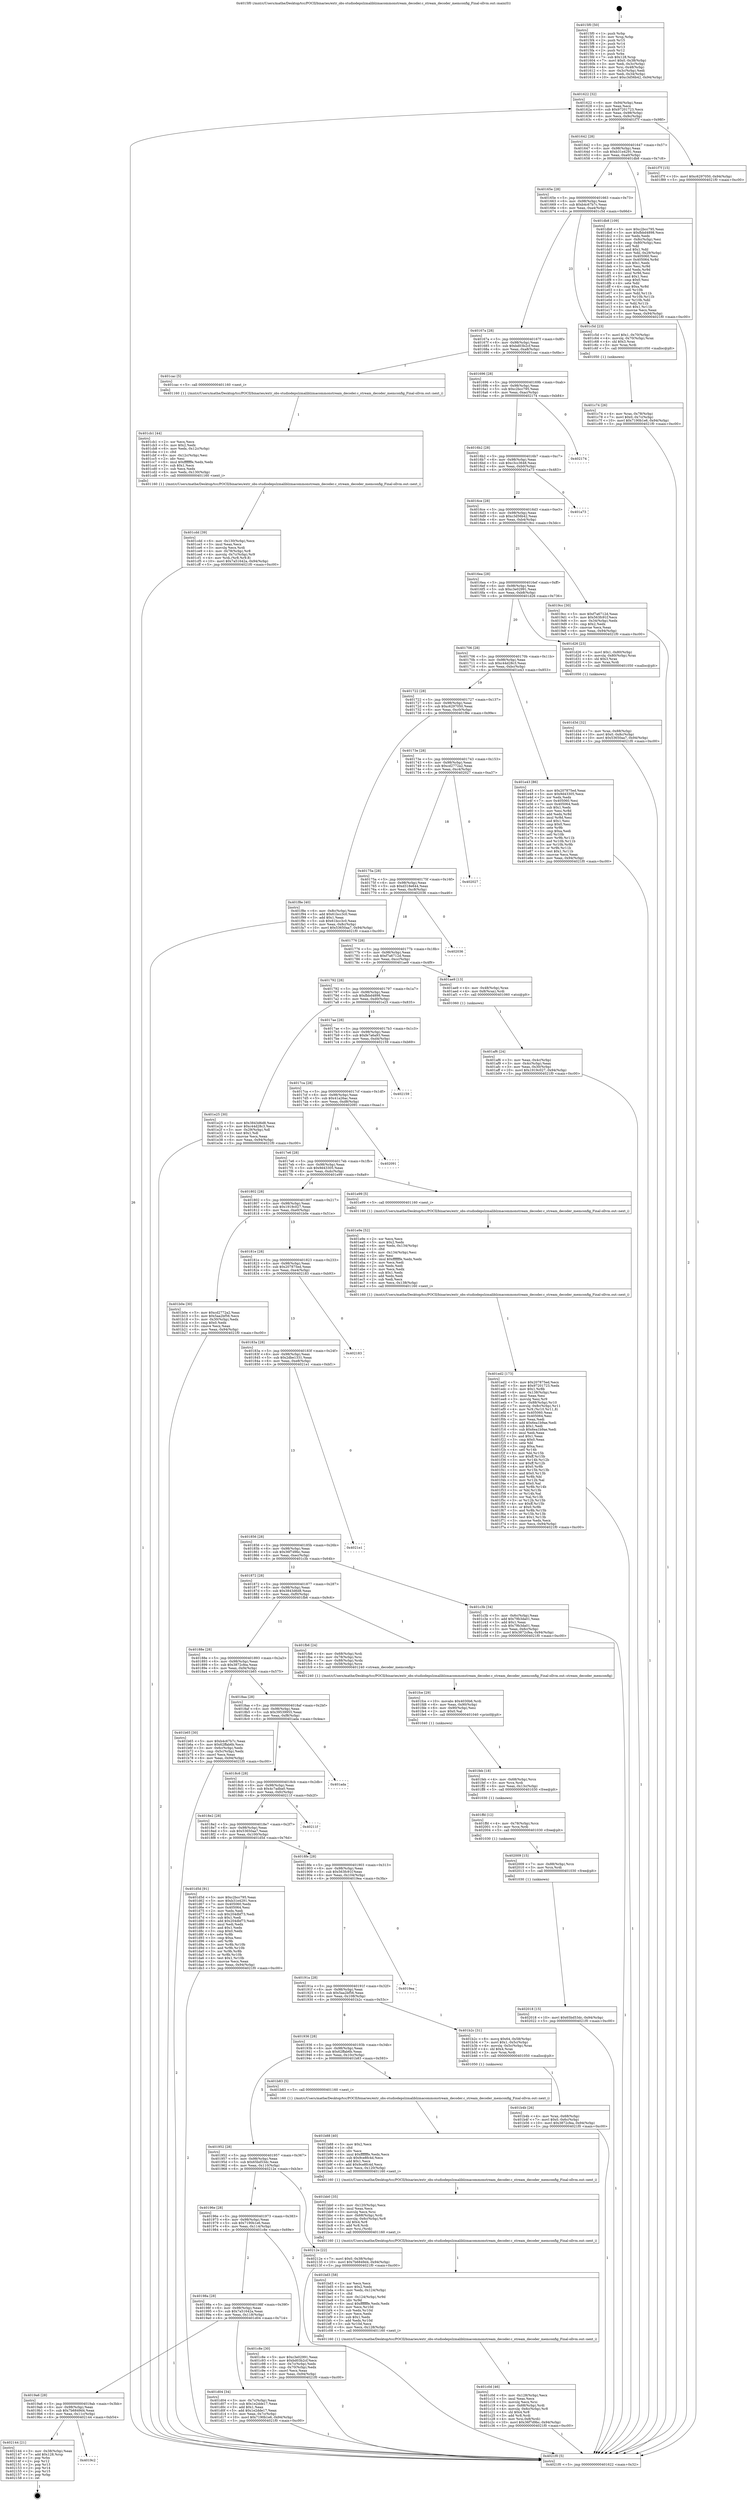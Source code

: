 digraph "0x4015f0" {
  label = "0x4015f0 (/mnt/c/Users/mathe/Desktop/tcc/POCII/binaries/extr_obs-studiodepslzmaliblzmacommonstream_decoder.c_stream_decoder_memconfig_Final-ollvm.out::main(0))"
  labelloc = "t"
  node[shape=record]

  Entry [label="",width=0.3,height=0.3,shape=circle,fillcolor=black,style=filled]
  "0x401622" [label="{
     0x401622 [32]\l
     | [instrs]\l
     &nbsp;&nbsp;0x401622 \<+6\>: mov -0x94(%rbp),%eax\l
     &nbsp;&nbsp;0x401628 \<+2\>: mov %eax,%ecx\l
     &nbsp;&nbsp;0x40162a \<+6\>: sub $0x97201723,%ecx\l
     &nbsp;&nbsp;0x401630 \<+6\>: mov %eax,-0x98(%rbp)\l
     &nbsp;&nbsp;0x401636 \<+6\>: mov %ecx,-0x9c(%rbp)\l
     &nbsp;&nbsp;0x40163c \<+6\>: je 0000000000401f7f \<main+0x98f\>\l
  }"]
  "0x401f7f" [label="{
     0x401f7f [15]\l
     | [instrs]\l
     &nbsp;&nbsp;0x401f7f \<+10\>: movl $0xc6297050,-0x94(%rbp)\l
     &nbsp;&nbsp;0x401f89 \<+5\>: jmp 00000000004021f0 \<main+0xc00\>\l
  }"]
  "0x401642" [label="{
     0x401642 [28]\l
     | [instrs]\l
     &nbsp;&nbsp;0x401642 \<+5\>: jmp 0000000000401647 \<main+0x57\>\l
     &nbsp;&nbsp;0x401647 \<+6\>: mov -0x98(%rbp),%eax\l
     &nbsp;&nbsp;0x40164d \<+5\>: sub $0xb31e4291,%eax\l
     &nbsp;&nbsp;0x401652 \<+6\>: mov %eax,-0xa0(%rbp)\l
     &nbsp;&nbsp;0x401658 \<+6\>: je 0000000000401db8 \<main+0x7c8\>\l
  }"]
  Exit [label="",width=0.3,height=0.3,shape=circle,fillcolor=black,style=filled,peripheries=2]
  "0x401db8" [label="{
     0x401db8 [109]\l
     | [instrs]\l
     &nbsp;&nbsp;0x401db8 \<+5\>: mov $0xc2bcc795,%eax\l
     &nbsp;&nbsp;0x401dbd \<+5\>: mov $0xfbbd4898,%ecx\l
     &nbsp;&nbsp;0x401dc2 \<+2\>: xor %edx,%edx\l
     &nbsp;&nbsp;0x401dc4 \<+6\>: mov -0x8c(%rbp),%esi\l
     &nbsp;&nbsp;0x401dca \<+3\>: cmp -0x80(%rbp),%esi\l
     &nbsp;&nbsp;0x401dcd \<+4\>: setl %dil\l
     &nbsp;&nbsp;0x401dd1 \<+4\>: and $0x1,%dil\l
     &nbsp;&nbsp;0x401dd5 \<+4\>: mov %dil,-0x29(%rbp)\l
     &nbsp;&nbsp;0x401dd9 \<+7\>: mov 0x405060,%esi\l
     &nbsp;&nbsp;0x401de0 \<+8\>: mov 0x405064,%r8d\l
     &nbsp;&nbsp;0x401de8 \<+3\>: sub $0x1,%edx\l
     &nbsp;&nbsp;0x401deb \<+3\>: mov %esi,%r9d\l
     &nbsp;&nbsp;0x401dee \<+3\>: add %edx,%r9d\l
     &nbsp;&nbsp;0x401df1 \<+4\>: imul %r9d,%esi\l
     &nbsp;&nbsp;0x401df5 \<+3\>: and $0x1,%esi\l
     &nbsp;&nbsp;0x401df8 \<+3\>: cmp $0x0,%esi\l
     &nbsp;&nbsp;0x401dfb \<+4\>: sete %dil\l
     &nbsp;&nbsp;0x401dff \<+4\>: cmp $0xa,%r8d\l
     &nbsp;&nbsp;0x401e03 \<+4\>: setl %r10b\l
     &nbsp;&nbsp;0x401e07 \<+3\>: mov %dil,%r11b\l
     &nbsp;&nbsp;0x401e0a \<+3\>: and %r10b,%r11b\l
     &nbsp;&nbsp;0x401e0d \<+3\>: xor %r10b,%dil\l
     &nbsp;&nbsp;0x401e10 \<+3\>: or %dil,%r11b\l
     &nbsp;&nbsp;0x401e13 \<+4\>: test $0x1,%r11b\l
     &nbsp;&nbsp;0x401e17 \<+3\>: cmovne %ecx,%eax\l
     &nbsp;&nbsp;0x401e1a \<+6\>: mov %eax,-0x94(%rbp)\l
     &nbsp;&nbsp;0x401e20 \<+5\>: jmp 00000000004021f0 \<main+0xc00\>\l
  }"]
  "0x40165e" [label="{
     0x40165e [28]\l
     | [instrs]\l
     &nbsp;&nbsp;0x40165e \<+5\>: jmp 0000000000401663 \<main+0x73\>\l
     &nbsp;&nbsp;0x401663 \<+6\>: mov -0x98(%rbp),%eax\l
     &nbsp;&nbsp;0x401669 \<+5\>: sub $0xb4c67b7c,%eax\l
     &nbsp;&nbsp;0x40166e \<+6\>: mov %eax,-0xa4(%rbp)\l
     &nbsp;&nbsp;0x401674 \<+6\>: je 0000000000401c5d \<main+0x66d\>\l
  }"]
  "0x4019c2" [label="{
     0x4019c2\l
  }", style=dashed]
  "0x401c5d" [label="{
     0x401c5d [23]\l
     | [instrs]\l
     &nbsp;&nbsp;0x401c5d \<+7\>: movl $0x1,-0x70(%rbp)\l
     &nbsp;&nbsp;0x401c64 \<+4\>: movslq -0x70(%rbp),%rax\l
     &nbsp;&nbsp;0x401c68 \<+4\>: shl $0x3,%rax\l
     &nbsp;&nbsp;0x401c6c \<+3\>: mov %rax,%rdi\l
     &nbsp;&nbsp;0x401c6f \<+5\>: call 0000000000401050 \<malloc@plt\>\l
     | [calls]\l
     &nbsp;&nbsp;0x401050 \{1\} (unknown)\l
  }"]
  "0x40167a" [label="{
     0x40167a [28]\l
     | [instrs]\l
     &nbsp;&nbsp;0x40167a \<+5\>: jmp 000000000040167f \<main+0x8f\>\l
     &nbsp;&nbsp;0x40167f \<+6\>: mov -0x98(%rbp),%eax\l
     &nbsp;&nbsp;0x401685 \<+5\>: sub $0xbd03b2cf,%eax\l
     &nbsp;&nbsp;0x40168a \<+6\>: mov %eax,-0xa8(%rbp)\l
     &nbsp;&nbsp;0x401690 \<+6\>: je 0000000000401cac \<main+0x6bc\>\l
  }"]
  "0x402144" [label="{
     0x402144 [21]\l
     | [instrs]\l
     &nbsp;&nbsp;0x402144 \<+3\>: mov -0x38(%rbp),%eax\l
     &nbsp;&nbsp;0x402147 \<+7\>: add $0x128,%rsp\l
     &nbsp;&nbsp;0x40214e \<+1\>: pop %rbx\l
     &nbsp;&nbsp;0x40214f \<+2\>: pop %r12\l
     &nbsp;&nbsp;0x402151 \<+2\>: pop %r13\l
     &nbsp;&nbsp;0x402153 \<+2\>: pop %r14\l
     &nbsp;&nbsp;0x402155 \<+2\>: pop %r15\l
     &nbsp;&nbsp;0x402157 \<+1\>: pop %rbp\l
     &nbsp;&nbsp;0x402158 \<+1\>: ret\l
  }"]
  "0x401cac" [label="{
     0x401cac [5]\l
     | [instrs]\l
     &nbsp;&nbsp;0x401cac \<+5\>: call 0000000000401160 \<next_i\>\l
     | [calls]\l
     &nbsp;&nbsp;0x401160 \{1\} (/mnt/c/Users/mathe/Desktop/tcc/POCII/binaries/extr_obs-studiodepslzmaliblzmacommonstream_decoder.c_stream_decoder_memconfig_Final-ollvm.out::next_i)\l
  }"]
  "0x401696" [label="{
     0x401696 [28]\l
     | [instrs]\l
     &nbsp;&nbsp;0x401696 \<+5\>: jmp 000000000040169b \<main+0xab\>\l
     &nbsp;&nbsp;0x40169b \<+6\>: mov -0x98(%rbp),%eax\l
     &nbsp;&nbsp;0x4016a1 \<+5\>: sub $0xc2bcc795,%eax\l
     &nbsp;&nbsp;0x4016a6 \<+6\>: mov %eax,-0xac(%rbp)\l
     &nbsp;&nbsp;0x4016ac \<+6\>: je 0000000000402174 \<main+0xb84\>\l
  }"]
  "0x402018" [label="{
     0x402018 [15]\l
     | [instrs]\l
     &nbsp;&nbsp;0x402018 \<+10\>: movl $0x65bd53dc,-0x94(%rbp)\l
     &nbsp;&nbsp;0x402022 \<+5\>: jmp 00000000004021f0 \<main+0xc00\>\l
  }"]
  "0x402174" [label="{
     0x402174\l
  }", style=dashed]
  "0x4016b2" [label="{
     0x4016b2 [28]\l
     | [instrs]\l
     &nbsp;&nbsp;0x4016b2 \<+5\>: jmp 00000000004016b7 \<main+0xc7\>\l
     &nbsp;&nbsp;0x4016b7 \<+6\>: mov -0x98(%rbp),%eax\l
     &nbsp;&nbsp;0x4016bd \<+5\>: sub $0xc3cc3648,%eax\l
     &nbsp;&nbsp;0x4016c2 \<+6\>: mov %eax,-0xb0(%rbp)\l
     &nbsp;&nbsp;0x4016c8 \<+6\>: je 0000000000401a73 \<main+0x483\>\l
  }"]
  "0x402009" [label="{
     0x402009 [15]\l
     | [instrs]\l
     &nbsp;&nbsp;0x402009 \<+7\>: mov -0x88(%rbp),%rcx\l
     &nbsp;&nbsp;0x402010 \<+3\>: mov %rcx,%rdi\l
     &nbsp;&nbsp;0x402013 \<+5\>: call 0000000000401030 \<free@plt\>\l
     | [calls]\l
     &nbsp;&nbsp;0x401030 \{1\} (unknown)\l
  }"]
  "0x401a73" [label="{
     0x401a73\l
  }", style=dashed]
  "0x4016ce" [label="{
     0x4016ce [28]\l
     | [instrs]\l
     &nbsp;&nbsp;0x4016ce \<+5\>: jmp 00000000004016d3 \<main+0xe3\>\l
     &nbsp;&nbsp;0x4016d3 \<+6\>: mov -0x98(%rbp),%eax\l
     &nbsp;&nbsp;0x4016d9 \<+5\>: sub $0xc3d56b42,%eax\l
     &nbsp;&nbsp;0x4016de \<+6\>: mov %eax,-0xb4(%rbp)\l
     &nbsp;&nbsp;0x4016e4 \<+6\>: je 00000000004019cc \<main+0x3dc\>\l
  }"]
  "0x401ffd" [label="{
     0x401ffd [12]\l
     | [instrs]\l
     &nbsp;&nbsp;0x401ffd \<+4\>: mov -0x78(%rbp),%rcx\l
     &nbsp;&nbsp;0x402001 \<+3\>: mov %rcx,%rdi\l
     &nbsp;&nbsp;0x402004 \<+5\>: call 0000000000401030 \<free@plt\>\l
     | [calls]\l
     &nbsp;&nbsp;0x401030 \{1\} (unknown)\l
  }"]
  "0x4019cc" [label="{
     0x4019cc [30]\l
     | [instrs]\l
     &nbsp;&nbsp;0x4019cc \<+5\>: mov $0xf7a6712d,%eax\l
     &nbsp;&nbsp;0x4019d1 \<+5\>: mov $0x563fc91f,%ecx\l
     &nbsp;&nbsp;0x4019d6 \<+3\>: mov -0x34(%rbp),%edx\l
     &nbsp;&nbsp;0x4019d9 \<+3\>: cmp $0x2,%edx\l
     &nbsp;&nbsp;0x4019dc \<+3\>: cmovne %ecx,%eax\l
     &nbsp;&nbsp;0x4019df \<+6\>: mov %eax,-0x94(%rbp)\l
     &nbsp;&nbsp;0x4019e5 \<+5\>: jmp 00000000004021f0 \<main+0xc00\>\l
  }"]
  "0x4016ea" [label="{
     0x4016ea [28]\l
     | [instrs]\l
     &nbsp;&nbsp;0x4016ea \<+5\>: jmp 00000000004016ef \<main+0xff\>\l
     &nbsp;&nbsp;0x4016ef \<+6\>: mov -0x98(%rbp),%eax\l
     &nbsp;&nbsp;0x4016f5 \<+5\>: sub $0xc3e02991,%eax\l
     &nbsp;&nbsp;0x4016fa \<+6\>: mov %eax,-0xb8(%rbp)\l
     &nbsp;&nbsp;0x401700 \<+6\>: je 0000000000401d26 \<main+0x736\>\l
  }"]
  "0x4021f0" [label="{
     0x4021f0 [5]\l
     | [instrs]\l
     &nbsp;&nbsp;0x4021f0 \<+5\>: jmp 0000000000401622 \<main+0x32\>\l
  }"]
  "0x4015f0" [label="{
     0x4015f0 [50]\l
     | [instrs]\l
     &nbsp;&nbsp;0x4015f0 \<+1\>: push %rbp\l
     &nbsp;&nbsp;0x4015f1 \<+3\>: mov %rsp,%rbp\l
     &nbsp;&nbsp;0x4015f4 \<+2\>: push %r15\l
     &nbsp;&nbsp;0x4015f6 \<+2\>: push %r14\l
     &nbsp;&nbsp;0x4015f8 \<+2\>: push %r13\l
     &nbsp;&nbsp;0x4015fa \<+2\>: push %r12\l
     &nbsp;&nbsp;0x4015fc \<+1\>: push %rbx\l
     &nbsp;&nbsp;0x4015fd \<+7\>: sub $0x128,%rsp\l
     &nbsp;&nbsp;0x401604 \<+7\>: movl $0x0,-0x38(%rbp)\l
     &nbsp;&nbsp;0x40160b \<+3\>: mov %edi,-0x3c(%rbp)\l
     &nbsp;&nbsp;0x40160e \<+4\>: mov %rsi,-0x48(%rbp)\l
     &nbsp;&nbsp;0x401612 \<+3\>: mov -0x3c(%rbp),%edi\l
     &nbsp;&nbsp;0x401615 \<+3\>: mov %edi,-0x34(%rbp)\l
     &nbsp;&nbsp;0x401618 \<+10\>: movl $0xc3d56b42,-0x94(%rbp)\l
  }"]
  "0x401feb" [label="{
     0x401feb [18]\l
     | [instrs]\l
     &nbsp;&nbsp;0x401feb \<+4\>: mov -0x68(%rbp),%rcx\l
     &nbsp;&nbsp;0x401fef \<+3\>: mov %rcx,%rdi\l
     &nbsp;&nbsp;0x401ff2 \<+6\>: mov %eax,-0x13c(%rbp)\l
     &nbsp;&nbsp;0x401ff8 \<+5\>: call 0000000000401030 \<free@plt\>\l
     | [calls]\l
     &nbsp;&nbsp;0x401030 \{1\} (unknown)\l
  }"]
  "0x401d26" [label="{
     0x401d26 [23]\l
     | [instrs]\l
     &nbsp;&nbsp;0x401d26 \<+7\>: movl $0x1,-0x80(%rbp)\l
     &nbsp;&nbsp;0x401d2d \<+4\>: movslq -0x80(%rbp),%rax\l
     &nbsp;&nbsp;0x401d31 \<+4\>: shl $0x3,%rax\l
     &nbsp;&nbsp;0x401d35 \<+3\>: mov %rax,%rdi\l
     &nbsp;&nbsp;0x401d38 \<+5\>: call 0000000000401050 \<malloc@plt\>\l
     | [calls]\l
     &nbsp;&nbsp;0x401050 \{1\} (unknown)\l
  }"]
  "0x401706" [label="{
     0x401706 [28]\l
     | [instrs]\l
     &nbsp;&nbsp;0x401706 \<+5\>: jmp 000000000040170b \<main+0x11b\>\l
     &nbsp;&nbsp;0x40170b \<+6\>: mov -0x98(%rbp),%eax\l
     &nbsp;&nbsp;0x401711 \<+5\>: sub $0xc44d28c3,%eax\l
     &nbsp;&nbsp;0x401716 \<+6\>: mov %eax,-0xbc(%rbp)\l
     &nbsp;&nbsp;0x40171c \<+6\>: je 0000000000401e43 \<main+0x853\>\l
  }"]
  "0x401fce" [label="{
     0x401fce [29]\l
     | [instrs]\l
     &nbsp;&nbsp;0x401fce \<+10\>: movabs $0x4030b6,%rdi\l
     &nbsp;&nbsp;0x401fd8 \<+6\>: mov %eax,-0x90(%rbp)\l
     &nbsp;&nbsp;0x401fde \<+6\>: mov -0x90(%rbp),%esi\l
     &nbsp;&nbsp;0x401fe4 \<+2\>: mov $0x0,%al\l
     &nbsp;&nbsp;0x401fe6 \<+5\>: call 0000000000401040 \<printf@plt\>\l
     | [calls]\l
     &nbsp;&nbsp;0x401040 \{1\} (unknown)\l
  }"]
  "0x401e43" [label="{
     0x401e43 [86]\l
     | [instrs]\l
     &nbsp;&nbsp;0x401e43 \<+5\>: mov $0x207875ed,%eax\l
     &nbsp;&nbsp;0x401e48 \<+5\>: mov $0x9d43305,%ecx\l
     &nbsp;&nbsp;0x401e4d \<+2\>: xor %edx,%edx\l
     &nbsp;&nbsp;0x401e4f \<+7\>: mov 0x405060,%esi\l
     &nbsp;&nbsp;0x401e56 \<+7\>: mov 0x405064,%edi\l
     &nbsp;&nbsp;0x401e5d \<+3\>: sub $0x1,%edx\l
     &nbsp;&nbsp;0x401e60 \<+3\>: mov %esi,%r8d\l
     &nbsp;&nbsp;0x401e63 \<+3\>: add %edx,%r8d\l
     &nbsp;&nbsp;0x401e66 \<+4\>: imul %r8d,%esi\l
     &nbsp;&nbsp;0x401e6a \<+3\>: and $0x1,%esi\l
     &nbsp;&nbsp;0x401e6d \<+3\>: cmp $0x0,%esi\l
     &nbsp;&nbsp;0x401e70 \<+4\>: sete %r9b\l
     &nbsp;&nbsp;0x401e74 \<+3\>: cmp $0xa,%edi\l
     &nbsp;&nbsp;0x401e77 \<+4\>: setl %r10b\l
     &nbsp;&nbsp;0x401e7b \<+3\>: mov %r9b,%r11b\l
     &nbsp;&nbsp;0x401e7e \<+3\>: and %r10b,%r11b\l
     &nbsp;&nbsp;0x401e81 \<+3\>: xor %r10b,%r9b\l
     &nbsp;&nbsp;0x401e84 \<+3\>: or %r9b,%r11b\l
     &nbsp;&nbsp;0x401e87 \<+4\>: test $0x1,%r11b\l
     &nbsp;&nbsp;0x401e8b \<+3\>: cmovne %ecx,%eax\l
     &nbsp;&nbsp;0x401e8e \<+6\>: mov %eax,-0x94(%rbp)\l
     &nbsp;&nbsp;0x401e94 \<+5\>: jmp 00000000004021f0 \<main+0xc00\>\l
  }"]
  "0x401722" [label="{
     0x401722 [28]\l
     | [instrs]\l
     &nbsp;&nbsp;0x401722 \<+5\>: jmp 0000000000401727 \<main+0x137\>\l
     &nbsp;&nbsp;0x401727 \<+6\>: mov -0x98(%rbp),%eax\l
     &nbsp;&nbsp;0x40172d \<+5\>: sub $0xc6297050,%eax\l
     &nbsp;&nbsp;0x401732 \<+6\>: mov %eax,-0xc0(%rbp)\l
     &nbsp;&nbsp;0x401738 \<+6\>: je 0000000000401f8e \<main+0x99e\>\l
  }"]
  "0x401ed2" [label="{
     0x401ed2 [173]\l
     | [instrs]\l
     &nbsp;&nbsp;0x401ed2 \<+5\>: mov $0x207875ed,%ecx\l
     &nbsp;&nbsp;0x401ed7 \<+5\>: mov $0x97201723,%edx\l
     &nbsp;&nbsp;0x401edc \<+3\>: mov $0x1,%r8b\l
     &nbsp;&nbsp;0x401edf \<+6\>: mov -0x138(%rbp),%esi\l
     &nbsp;&nbsp;0x401ee5 \<+3\>: imul %eax,%esi\l
     &nbsp;&nbsp;0x401ee8 \<+3\>: movslq %esi,%r9\l
     &nbsp;&nbsp;0x401eeb \<+7\>: mov -0x88(%rbp),%r10\l
     &nbsp;&nbsp;0x401ef2 \<+7\>: movslq -0x8c(%rbp),%r11\l
     &nbsp;&nbsp;0x401ef9 \<+4\>: mov %r9,(%r10,%r11,8)\l
     &nbsp;&nbsp;0x401efd \<+7\>: mov 0x405060,%eax\l
     &nbsp;&nbsp;0x401f04 \<+7\>: mov 0x405064,%esi\l
     &nbsp;&nbsp;0x401f0b \<+2\>: mov %eax,%edi\l
     &nbsp;&nbsp;0x401f0d \<+6\>: add $0x6ea1b9ae,%edi\l
     &nbsp;&nbsp;0x401f13 \<+3\>: sub $0x1,%edi\l
     &nbsp;&nbsp;0x401f16 \<+6\>: sub $0x6ea1b9ae,%edi\l
     &nbsp;&nbsp;0x401f1c \<+3\>: imul %edi,%eax\l
     &nbsp;&nbsp;0x401f1f \<+3\>: and $0x1,%eax\l
     &nbsp;&nbsp;0x401f22 \<+3\>: cmp $0x0,%eax\l
     &nbsp;&nbsp;0x401f25 \<+3\>: sete %bl\l
     &nbsp;&nbsp;0x401f28 \<+3\>: cmp $0xa,%esi\l
     &nbsp;&nbsp;0x401f2b \<+4\>: setl %r14b\l
     &nbsp;&nbsp;0x401f2f \<+3\>: mov %bl,%r15b\l
     &nbsp;&nbsp;0x401f32 \<+4\>: xor $0xff,%r15b\l
     &nbsp;&nbsp;0x401f36 \<+3\>: mov %r14b,%r12b\l
     &nbsp;&nbsp;0x401f39 \<+4\>: xor $0xff,%r12b\l
     &nbsp;&nbsp;0x401f3d \<+4\>: xor $0x0,%r8b\l
     &nbsp;&nbsp;0x401f41 \<+3\>: mov %r15b,%r13b\l
     &nbsp;&nbsp;0x401f44 \<+4\>: and $0x0,%r13b\l
     &nbsp;&nbsp;0x401f48 \<+3\>: and %r8b,%bl\l
     &nbsp;&nbsp;0x401f4b \<+3\>: mov %r12b,%al\l
     &nbsp;&nbsp;0x401f4e \<+2\>: and $0x0,%al\l
     &nbsp;&nbsp;0x401f50 \<+3\>: and %r8b,%r14b\l
     &nbsp;&nbsp;0x401f53 \<+3\>: or %bl,%r13b\l
     &nbsp;&nbsp;0x401f56 \<+3\>: or %r14b,%al\l
     &nbsp;&nbsp;0x401f59 \<+3\>: xor %al,%r13b\l
     &nbsp;&nbsp;0x401f5c \<+3\>: or %r12b,%r15b\l
     &nbsp;&nbsp;0x401f5f \<+4\>: xor $0xff,%r15b\l
     &nbsp;&nbsp;0x401f63 \<+4\>: or $0x0,%r8b\l
     &nbsp;&nbsp;0x401f67 \<+3\>: and %r8b,%r15b\l
     &nbsp;&nbsp;0x401f6a \<+3\>: or %r15b,%r13b\l
     &nbsp;&nbsp;0x401f6d \<+4\>: test $0x1,%r13b\l
     &nbsp;&nbsp;0x401f71 \<+3\>: cmovne %edx,%ecx\l
     &nbsp;&nbsp;0x401f74 \<+6\>: mov %ecx,-0x94(%rbp)\l
     &nbsp;&nbsp;0x401f7a \<+5\>: jmp 00000000004021f0 \<main+0xc00\>\l
  }"]
  "0x401f8e" [label="{
     0x401f8e [40]\l
     | [instrs]\l
     &nbsp;&nbsp;0x401f8e \<+6\>: mov -0x8c(%rbp),%eax\l
     &nbsp;&nbsp;0x401f94 \<+5\>: add $0x61bcc3c0,%eax\l
     &nbsp;&nbsp;0x401f99 \<+3\>: add $0x1,%eax\l
     &nbsp;&nbsp;0x401f9c \<+5\>: sub $0x61bcc3c0,%eax\l
     &nbsp;&nbsp;0x401fa1 \<+6\>: mov %eax,-0x8c(%rbp)\l
     &nbsp;&nbsp;0x401fa7 \<+10\>: movl $0x53650aa7,-0x94(%rbp)\l
     &nbsp;&nbsp;0x401fb1 \<+5\>: jmp 00000000004021f0 \<main+0xc00\>\l
  }"]
  "0x40173e" [label="{
     0x40173e [28]\l
     | [instrs]\l
     &nbsp;&nbsp;0x40173e \<+5\>: jmp 0000000000401743 \<main+0x153\>\l
     &nbsp;&nbsp;0x401743 \<+6\>: mov -0x98(%rbp),%eax\l
     &nbsp;&nbsp;0x401749 \<+5\>: sub $0xcd2772a2,%eax\l
     &nbsp;&nbsp;0x40174e \<+6\>: mov %eax,-0xc4(%rbp)\l
     &nbsp;&nbsp;0x401754 \<+6\>: je 0000000000402027 \<main+0xa37\>\l
  }"]
  "0x401e9e" [label="{
     0x401e9e [52]\l
     | [instrs]\l
     &nbsp;&nbsp;0x401e9e \<+2\>: xor %ecx,%ecx\l
     &nbsp;&nbsp;0x401ea0 \<+5\>: mov $0x2,%edx\l
     &nbsp;&nbsp;0x401ea5 \<+6\>: mov %edx,-0x134(%rbp)\l
     &nbsp;&nbsp;0x401eab \<+1\>: cltd\l
     &nbsp;&nbsp;0x401eac \<+6\>: mov -0x134(%rbp),%esi\l
     &nbsp;&nbsp;0x401eb2 \<+2\>: idiv %esi\l
     &nbsp;&nbsp;0x401eb4 \<+6\>: imul $0xfffffffe,%edx,%edx\l
     &nbsp;&nbsp;0x401eba \<+2\>: mov %ecx,%edi\l
     &nbsp;&nbsp;0x401ebc \<+2\>: sub %edx,%edi\l
     &nbsp;&nbsp;0x401ebe \<+2\>: mov %ecx,%edx\l
     &nbsp;&nbsp;0x401ec0 \<+3\>: sub $0x1,%edx\l
     &nbsp;&nbsp;0x401ec3 \<+2\>: add %edx,%edi\l
     &nbsp;&nbsp;0x401ec5 \<+2\>: sub %edi,%ecx\l
     &nbsp;&nbsp;0x401ec7 \<+6\>: mov %ecx,-0x138(%rbp)\l
     &nbsp;&nbsp;0x401ecd \<+5\>: call 0000000000401160 \<next_i\>\l
     | [calls]\l
     &nbsp;&nbsp;0x401160 \{1\} (/mnt/c/Users/mathe/Desktop/tcc/POCII/binaries/extr_obs-studiodepslzmaliblzmacommonstream_decoder.c_stream_decoder_memconfig_Final-ollvm.out::next_i)\l
  }"]
  "0x402027" [label="{
     0x402027\l
  }", style=dashed]
  "0x40175a" [label="{
     0x40175a [28]\l
     | [instrs]\l
     &nbsp;&nbsp;0x40175a \<+5\>: jmp 000000000040175f \<main+0x16f\>\l
     &nbsp;&nbsp;0x40175f \<+6\>: mov -0x98(%rbp),%eax\l
     &nbsp;&nbsp;0x401765 \<+5\>: sub $0xd318e644,%eax\l
     &nbsp;&nbsp;0x40176a \<+6\>: mov %eax,-0xc8(%rbp)\l
     &nbsp;&nbsp;0x401770 \<+6\>: je 0000000000402036 \<main+0xa46\>\l
  }"]
  "0x401d3d" [label="{
     0x401d3d [32]\l
     | [instrs]\l
     &nbsp;&nbsp;0x401d3d \<+7\>: mov %rax,-0x88(%rbp)\l
     &nbsp;&nbsp;0x401d44 \<+10\>: movl $0x0,-0x8c(%rbp)\l
     &nbsp;&nbsp;0x401d4e \<+10\>: movl $0x53650aa7,-0x94(%rbp)\l
     &nbsp;&nbsp;0x401d58 \<+5\>: jmp 00000000004021f0 \<main+0xc00\>\l
  }"]
  "0x402036" [label="{
     0x402036\l
  }", style=dashed]
  "0x401776" [label="{
     0x401776 [28]\l
     | [instrs]\l
     &nbsp;&nbsp;0x401776 \<+5\>: jmp 000000000040177b \<main+0x18b\>\l
     &nbsp;&nbsp;0x40177b \<+6\>: mov -0x98(%rbp),%eax\l
     &nbsp;&nbsp;0x401781 \<+5\>: sub $0xf7a6712d,%eax\l
     &nbsp;&nbsp;0x401786 \<+6\>: mov %eax,-0xcc(%rbp)\l
     &nbsp;&nbsp;0x40178c \<+6\>: je 0000000000401ae9 \<main+0x4f9\>\l
  }"]
  "0x4019a6" [label="{
     0x4019a6 [28]\l
     | [instrs]\l
     &nbsp;&nbsp;0x4019a6 \<+5\>: jmp 00000000004019ab \<main+0x3bb\>\l
     &nbsp;&nbsp;0x4019ab \<+6\>: mov -0x98(%rbp),%eax\l
     &nbsp;&nbsp;0x4019b1 \<+5\>: sub $0x7b6849d4,%eax\l
     &nbsp;&nbsp;0x4019b6 \<+6\>: mov %eax,-0x11c(%rbp)\l
     &nbsp;&nbsp;0x4019bc \<+6\>: je 0000000000402144 \<main+0xb54\>\l
  }"]
  "0x401ae9" [label="{
     0x401ae9 [13]\l
     | [instrs]\l
     &nbsp;&nbsp;0x401ae9 \<+4\>: mov -0x48(%rbp),%rax\l
     &nbsp;&nbsp;0x401aed \<+4\>: mov 0x8(%rax),%rdi\l
     &nbsp;&nbsp;0x401af1 \<+5\>: call 0000000000401060 \<atoi@plt\>\l
     | [calls]\l
     &nbsp;&nbsp;0x401060 \{1\} (unknown)\l
  }"]
  "0x401792" [label="{
     0x401792 [28]\l
     | [instrs]\l
     &nbsp;&nbsp;0x401792 \<+5\>: jmp 0000000000401797 \<main+0x1a7\>\l
     &nbsp;&nbsp;0x401797 \<+6\>: mov -0x98(%rbp),%eax\l
     &nbsp;&nbsp;0x40179d \<+5\>: sub $0xfbbd4898,%eax\l
     &nbsp;&nbsp;0x4017a2 \<+6\>: mov %eax,-0xd0(%rbp)\l
     &nbsp;&nbsp;0x4017a8 \<+6\>: je 0000000000401e25 \<main+0x835\>\l
  }"]
  "0x401af6" [label="{
     0x401af6 [24]\l
     | [instrs]\l
     &nbsp;&nbsp;0x401af6 \<+3\>: mov %eax,-0x4c(%rbp)\l
     &nbsp;&nbsp;0x401af9 \<+3\>: mov -0x4c(%rbp),%eax\l
     &nbsp;&nbsp;0x401afc \<+3\>: mov %eax,-0x30(%rbp)\l
     &nbsp;&nbsp;0x401aff \<+10\>: movl $0x1919c027,-0x94(%rbp)\l
     &nbsp;&nbsp;0x401b09 \<+5\>: jmp 00000000004021f0 \<main+0xc00\>\l
  }"]
  "0x401d04" [label="{
     0x401d04 [34]\l
     | [instrs]\l
     &nbsp;&nbsp;0x401d04 \<+3\>: mov -0x7c(%rbp),%eax\l
     &nbsp;&nbsp;0x401d07 \<+5\>: sub $0x1e2dde17,%eax\l
     &nbsp;&nbsp;0x401d0c \<+3\>: add $0x1,%eax\l
     &nbsp;&nbsp;0x401d0f \<+5\>: add $0x1e2dde17,%eax\l
     &nbsp;&nbsp;0x401d14 \<+3\>: mov %eax,-0x7c(%rbp)\l
     &nbsp;&nbsp;0x401d17 \<+10\>: movl $0x7190b1e6,-0x94(%rbp)\l
     &nbsp;&nbsp;0x401d21 \<+5\>: jmp 00000000004021f0 \<main+0xc00\>\l
  }"]
  "0x401e25" [label="{
     0x401e25 [30]\l
     | [instrs]\l
     &nbsp;&nbsp;0x401e25 \<+5\>: mov $0x3843d6d8,%eax\l
     &nbsp;&nbsp;0x401e2a \<+5\>: mov $0xc44d28c3,%ecx\l
     &nbsp;&nbsp;0x401e2f \<+3\>: mov -0x29(%rbp),%dl\l
     &nbsp;&nbsp;0x401e32 \<+3\>: test $0x1,%dl\l
     &nbsp;&nbsp;0x401e35 \<+3\>: cmovne %ecx,%eax\l
     &nbsp;&nbsp;0x401e38 \<+6\>: mov %eax,-0x94(%rbp)\l
     &nbsp;&nbsp;0x401e3e \<+5\>: jmp 00000000004021f0 \<main+0xc00\>\l
  }"]
  "0x4017ae" [label="{
     0x4017ae [28]\l
     | [instrs]\l
     &nbsp;&nbsp;0x4017ae \<+5\>: jmp 00000000004017b3 \<main+0x1c3\>\l
     &nbsp;&nbsp;0x4017b3 \<+6\>: mov -0x98(%rbp),%eax\l
     &nbsp;&nbsp;0x4017b9 \<+5\>: sub $0xfe7a6a93,%eax\l
     &nbsp;&nbsp;0x4017be \<+6\>: mov %eax,-0xd4(%rbp)\l
     &nbsp;&nbsp;0x4017c4 \<+6\>: je 0000000000402159 \<main+0xb69\>\l
  }"]
  "0x401cdd" [label="{
     0x401cdd [39]\l
     | [instrs]\l
     &nbsp;&nbsp;0x401cdd \<+6\>: mov -0x130(%rbp),%ecx\l
     &nbsp;&nbsp;0x401ce3 \<+3\>: imul %eax,%ecx\l
     &nbsp;&nbsp;0x401ce6 \<+3\>: movslq %ecx,%rdi\l
     &nbsp;&nbsp;0x401ce9 \<+4\>: mov -0x78(%rbp),%r8\l
     &nbsp;&nbsp;0x401ced \<+4\>: movslq -0x7c(%rbp),%r9\l
     &nbsp;&nbsp;0x401cf1 \<+4\>: mov %rdi,(%r8,%r9,8)\l
     &nbsp;&nbsp;0x401cf5 \<+10\>: movl $0x7a51642a,-0x94(%rbp)\l
     &nbsp;&nbsp;0x401cff \<+5\>: jmp 00000000004021f0 \<main+0xc00\>\l
  }"]
  "0x402159" [label="{
     0x402159\l
  }", style=dashed]
  "0x4017ca" [label="{
     0x4017ca [28]\l
     | [instrs]\l
     &nbsp;&nbsp;0x4017ca \<+5\>: jmp 00000000004017cf \<main+0x1df\>\l
     &nbsp;&nbsp;0x4017cf \<+6\>: mov -0x98(%rbp),%eax\l
     &nbsp;&nbsp;0x4017d5 \<+5\>: sub $0x41a26ac,%eax\l
     &nbsp;&nbsp;0x4017da \<+6\>: mov %eax,-0xd8(%rbp)\l
     &nbsp;&nbsp;0x4017e0 \<+6\>: je 0000000000402091 \<main+0xaa1\>\l
  }"]
  "0x401cb1" [label="{
     0x401cb1 [44]\l
     | [instrs]\l
     &nbsp;&nbsp;0x401cb1 \<+2\>: xor %ecx,%ecx\l
     &nbsp;&nbsp;0x401cb3 \<+5\>: mov $0x2,%edx\l
     &nbsp;&nbsp;0x401cb8 \<+6\>: mov %edx,-0x12c(%rbp)\l
     &nbsp;&nbsp;0x401cbe \<+1\>: cltd\l
     &nbsp;&nbsp;0x401cbf \<+6\>: mov -0x12c(%rbp),%esi\l
     &nbsp;&nbsp;0x401cc5 \<+2\>: idiv %esi\l
     &nbsp;&nbsp;0x401cc7 \<+6\>: imul $0xfffffffe,%edx,%edx\l
     &nbsp;&nbsp;0x401ccd \<+3\>: sub $0x1,%ecx\l
     &nbsp;&nbsp;0x401cd0 \<+2\>: sub %ecx,%edx\l
     &nbsp;&nbsp;0x401cd2 \<+6\>: mov %edx,-0x130(%rbp)\l
     &nbsp;&nbsp;0x401cd8 \<+5\>: call 0000000000401160 \<next_i\>\l
     | [calls]\l
     &nbsp;&nbsp;0x401160 \{1\} (/mnt/c/Users/mathe/Desktop/tcc/POCII/binaries/extr_obs-studiodepslzmaliblzmacommonstream_decoder.c_stream_decoder_memconfig_Final-ollvm.out::next_i)\l
  }"]
  "0x402091" [label="{
     0x402091\l
  }", style=dashed]
  "0x4017e6" [label="{
     0x4017e6 [28]\l
     | [instrs]\l
     &nbsp;&nbsp;0x4017e6 \<+5\>: jmp 00000000004017eb \<main+0x1fb\>\l
     &nbsp;&nbsp;0x4017eb \<+6\>: mov -0x98(%rbp),%eax\l
     &nbsp;&nbsp;0x4017f1 \<+5\>: sub $0x9d43305,%eax\l
     &nbsp;&nbsp;0x4017f6 \<+6\>: mov %eax,-0xdc(%rbp)\l
     &nbsp;&nbsp;0x4017fc \<+6\>: je 0000000000401e99 \<main+0x8a9\>\l
  }"]
  "0x40198a" [label="{
     0x40198a [28]\l
     | [instrs]\l
     &nbsp;&nbsp;0x40198a \<+5\>: jmp 000000000040198f \<main+0x39f\>\l
     &nbsp;&nbsp;0x40198f \<+6\>: mov -0x98(%rbp),%eax\l
     &nbsp;&nbsp;0x401995 \<+5\>: sub $0x7a51642a,%eax\l
     &nbsp;&nbsp;0x40199a \<+6\>: mov %eax,-0x118(%rbp)\l
     &nbsp;&nbsp;0x4019a0 \<+6\>: je 0000000000401d04 \<main+0x714\>\l
  }"]
  "0x401e99" [label="{
     0x401e99 [5]\l
     | [instrs]\l
     &nbsp;&nbsp;0x401e99 \<+5\>: call 0000000000401160 \<next_i\>\l
     | [calls]\l
     &nbsp;&nbsp;0x401160 \{1\} (/mnt/c/Users/mathe/Desktop/tcc/POCII/binaries/extr_obs-studiodepslzmaliblzmacommonstream_decoder.c_stream_decoder_memconfig_Final-ollvm.out::next_i)\l
  }"]
  "0x401802" [label="{
     0x401802 [28]\l
     | [instrs]\l
     &nbsp;&nbsp;0x401802 \<+5\>: jmp 0000000000401807 \<main+0x217\>\l
     &nbsp;&nbsp;0x401807 \<+6\>: mov -0x98(%rbp),%eax\l
     &nbsp;&nbsp;0x40180d \<+5\>: sub $0x1919c027,%eax\l
     &nbsp;&nbsp;0x401812 \<+6\>: mov %eax,-0xe0(%rbp)\l
     &nbsp;&nbsp;0x401818 \<+6\>: je 0000000000401b0e \<main+0x51e\>\l
  }"]
  "0x401c8e" [label="{
     0x401c8e [30]\l
     | [instrs]\l
     &nbsp;&nbsp;0x401c8e \<+5\>: mov $0xc3e02991,%eax\l
     &nbsp;&nbsp;0x401c93 \<+5\>: mov $0xbd03b2cf,%ecx\l
     &nbsp;&nbsp;0x401c98 \<+3\>: mov -0x7c(%rbp),%edx\l
     &nbsp;&nbsp;0x401c9b \<+3\>: cmp -0x70(%rbp),%edx\l
     &nbsp;&nbsp;0x401c9e \<+3\>: cmovl %ecx,%eax\l
     &nbsp;&nbsp;0x401ca1 \<+6\>: mov %eax,-0x94(%rbp)\l
     &nbsp;&nbsp;0x401ca7 \<+5\>: jmp 00000000004021f0 \<main+0xc00\>\l
  }"]
  "0x401b0e" [label="{
     0x401b0e [30]\l
     | [instrs]\l
     &nbsp;&nbsp;0x401b0e \<+5\>: mov $0xcd2772a2,%eax\l
     &nbsp;&nbsp;0x401b13 \<+5\>: mov $0x5aa2bf56,%ecx\l
     &nbsp;&nbsp;0x401b18 \<+3\>: mov -0x30(%rbp),%edx\l
     &nbsp;&nbsp;0x401b1b \<+3\>: cmp $0x0,%edx\l
     &nbsp;&nbsp;0x401b1e \<+3\>: cmove %ecx,%eax\l
     &nbsp;&nbsp;0x401b21 \<+6\>: mov %eax,-0x94(%rbp)\l
     &nbsp;&nbsp;0x401b27 \<+5\>: jmp 00000000004021f0 \<main+0xc00\>\l
  }"]
  "0x40181e" [label="{
     0x40181e [28]\l
     | [instrs]\l
     &nbsp;&nbsp;0x40181e \<+5\>: jmp 0000000000401823 \<main+0x233\>\l
     &nbsp;&nbsp;0x401823 \<+6\>: mov -0x98(%rbp),%eax\l
     &nbsp;&nbsp;0x401829 \<+5\>: sub $0x207875ed,%eax\l
     &nbsp;&nbsp;0x40182e \<+6\>: mov %eax,-0xe4(%rbp)\l
     &nbsp;&nbsp;0x401834 \<+6\>: je 0000000000402183 \<main+0xb93\>\l
  }"]
  "0x40196e" [label="{
     0x40196e [28]\l
     | [instrs]\l
     &nbsp;&nbsp;0x40196e \<+5\>: jmp 0000000000401973 \<main+0x383\>\l
     &nbsp;&nbsp;0x401973 \<+6\>: mov -0x98(%rbp),%eax\l
     &nbsp;&nbsp;0x401979 \<+5\>: sub $0x7190b1e6,%eax\l
     &nbsp;&nbsp;0x40197e \<+6\>: mov %eax,-0x114(%rbp)\l
     &nbsp;&nbsp;0x401984 \<+6\>: je 0000000000401c8e \<main+0x69e\>\l
  }"]
  "0x402183" [label="{
     0x402183\l
  }", style=dashed]
  "0x40183a" [label="{
     0x40183a [28]\l
     | [instrs]\l
     &nbsp;&nbsp;0x40183a \<+5\>: jmp 000000000040183f \<main+0x24f\>\l
     &nbsp;&nbsp;0x40183f \<+6\>: mov -0x98(%rbp),%eax\l
     &nbsp;&nbsp;0x401845 \<+5\>: sub $0x2dbe1331,%eax\l
     &nbsp;&nbsp;0x40184a \<+6\>: mov %eax,-0xe8(%rbp)\l
     &nbsp;&nbsp;0x401850 \<+6\>: je 00000000004021e1 \<main+0xbf1\>\l
  }"]
  "0x40212e" [label="{
     0x40212e [22]\l
     | [instrs]\l
     &nbsp;&nbsp;0x40212e \<+7\>: movl $0x0,-0x38(%rbp)\l
     &nbsp;&nbsp;0x402135 \<+10\>: movl $0x7b6849d4,-0x94(%rbp)\l
     &nbsp;&nbsp;0x40213f \<+5\>: jmp 00000000004021f0 \<main+0xc00\>\l
  }"]
  "0x4021e1" [label="{
     0x4021e1\l
  }", style=dashed]
  "0x401856" [label="{
     0x401856 [28]\l
     | [instrs]\l
     &nbsp;&nbsp;0x401856 \<+5\>: jmp 000000000040185b \<main+0x26b\>\l
     &nbsp;&nbsp;0x40185b \<+6\>: mov -0x98(%rbp),%eax\l
     &nbsp;&nbsp;0x401861 \<+5\>: sub $0x36f7d9bc,%eax\l
     &nbsp;&nbsp;0x401866 \<+6\>: mov %eax,-0xec(%rbp)\l
     &nbsp;&nbsp;0x40186c \<+6\>: je 0000000000401c3b \<main+0x64b\>\l
  }"]
  "0x401c74" [label="{
     0x401c74 [26]\l
     | [instrs]\l
     &nbsp;&nbsp;0x401c74 \<+4\>: mov %rax,-0x78(%rbp)\l
     &nbsp;&nbsp;0x401c78 \<+7\>: movl $0x0,-0x7c(%rbp)\l
     &nbsp;&nbsp;0x401c7f \<+10\>: movl $0x7190b1e6,-0x94(%rbp)\l
     &nbsp;&nbsp;0x401c89 \<+5\>: jmp 00000000004021f0 \<main+0xc00\>\l
  }"]
  "0x401c3b" [label="{
     0x401c3b [34]\l
     | [instrs]\l
     &nbsp;&nbsp;0x401c3b \<+3\>: mov -0x6c(%rbp),%eax\l
     &nbsp;&nbsp;0x401c3e \<+5\>: add $0x79b3da01,%eax\l
     &nbsp;&nbsp;0x401c43 \<+3\>: add $0x1,%eax\l
     &nbsp;&nbsp;0x401c46 \<+5\>: sub $0x79b3da01,%eax\l
     &nbsp;&nbsp;0x401c4b \<+3\>: mov %eax,-0x6c(%rbp)\l
     &nbsp;&nbsp;0x401c4e \<+10\>: movl $0x3872cfea,-0x94(%rbp)\l
     &nbsp;&nbsp;0x401c58 \<+5\>: jmp 00000000004021f0 \<main+0xc00\>\l
  }"]
  "0x401872" [label="{
     0x401872 [28]\l
     | [instrs]\l
     &nbsp;&nbsp;0x401872 \<+5\>: jmp 0000000000401877 \<main+0x287\>\l
     &nbsp;&nbsp;0x401877 \<+6\>: mov -0x98(%rbp),%eax\l
     &nbsp;&nbsp;0x40187d \<+5\>: sub $0x3843d6d8,%eax\l
     &nbsp;&nbsp;0x401882 \<+6\>: mov %eax,-0xf0(%rbp)\l
     &nbsp;&nbsp;0x401888 \<+6\>: je 0000000000401fb6 \<main+0x9c6\>\l
  }"]
  "0x401c0d" [label="{
     0x401c0d [46]\l
     | [instrs]\l
     &nbsp;&nbsp;0x401c0d \<+6\>: mov -0x128(%rbp),%ecx\l
     &nbsp;&nbsp;0x401c13 \<+3\>: imul %eax,%ecx\l
     &nbsp;&nbsp;0x401c16 \<+3\>: movslq %ecx,%rsi\l
     &nbsp;&nbsp;0x401c19 \<+4\>: mov -0x68(%rbp),%rdi\l
     &nbsp;&nbsp;0x401c1d \<+4\>: movslq -0x6c(%rbp),%r8\l
     &nbsp;&nbsp;0x401c21 \<+4\>: shl $0x4,%r8\l
     &nbsp;&nbsp;0x401c25 \<+3\>: add %r8,%rdi\l
     &nbsp;&nbsp;0x401c28 \<+4\>: mov %rsi,0x8(%rdi)\l
     &nbsp;&nbsp;0x401c2c \<+10\>: movl $0x36f7d9bc,-0x94(%rbp)\l
     &nbsp;&nbsp;0x401c36 \<+5\>: jmp 00000000004021f0 \<main+0xc00\>\l
  }"]
  "0x401fb6" [label="{
     0x401fb6 [24]\l
     | [instrs]\l
     &nbsp;&nbsp;0x401fb6 \<+4\>: mov -0x68(%rbp),%rdi\l
     &nbsp;&nbsp;0x401fba \<+4\>: mov -0x78(%rbp),%rsi\l
     &nbsp;&nbsp;0x401fbe \<+7\>: mov -0x88(%rbp),%rdx\l
     &nbsp;&nbsp;0x401fc5 \<+4\>: mov -0x58(%rbp),%rcx\l
     &nbsp;&nbsp;0x401fc9 \<+5\>: call 0000000000401240 \<stream_decoder_memconfig\>\l
     | [calls]\l
     &nbsp;&nbsp;0x401240 \{1\} (/mnt/c/Users/mathe/Desktop/tcc/POCII/binaries/extr_obs-studiodepslzmaliblzmacommonstream_decoder.c_stream_decoder_memconfig_Final-ollvm.out::stream_decoder_memconfig)\l
  }"]
  "0x40188e" [label="{
     0x40188e [28]\l
     | [instrs]\l
     &nbsp;&nbsp;0x40188e \<+5\>: jmp 0000000000401893 \<main+0x2a3\>\l
     &nbsp;&nbsp;0x401893 \<+6\>: mov -0x98(%rbp),%eax\l
     &nbsp;&nbsp;0x401899 \<+5\>: sub $0x3872cfea,%eax\l
     &nbsp;&nbsp;0x40189e \<+6\>: mov %eax,-0xf4(%rbp)\l
     &nbsp;&nbsp;0x4018a4 \<+6\>: je 0000000000401b65 \<main+0x575\>\l
  }"]
  "0x401bd3" [label="{
     0x401bd3 [58]\l
     | [instrs]\l
     &nbsp;&nbsp;0x401bd3 \<+2\>: xor %ecx,%ecx\l
     &nbsp;&nbsp;0x401bd5 \<+5\>: mov $0x2,%edx\l
     &nbsp;&nbsp;0x401bda \<+6\>: mov %edx,-0x124(%rbp)\l
     &nbsp;&nbsp;0x401be0 \<+1\>: cltd\l
     &nbsp;&nbsp;0x401be1 \<+7\>: mov -0x124(%rbp),%r9d\l
     &nbsp;&nbsp;0x401be8 \<+3\>: idiv %r9d\l
     &nbsp;&nbsp;0x401beb \<+6\>: imul $0xfffffffe,%edx,%edx\l
     &nbsp;&nbsp;0x401bf1 \<+3\>: mov %ecx,%r10d\l
     &nbsp;&nbsp;0x401bf4 \<+3\>: sub %edx,%r10d\l
     &nbsp;&nbsp;0x401bf7 \<+2\>: mov %ecx,%edx\l
     &nbsp;&nbsp;0x401bf9 \<+3\>: sub $0x1,%edx\l
     &nbsp;&nbsp;0x401bfc \<+3\>: add %edx,%r10d\l
     &nbsp;&nbsp;0x401bff \<+3\>: sub %r10d,%ecx\l
     &nbsp;&nbsp;0x401c02 \<+6\>: mov %ecx,-0x128(%rbp)\l
     &nbsp;&nbsp;0x401c08 \<+5\>: call 0000000000401160 \<next_i\>\l
     | [calls]\l
     &nbsp;&nbsp;0x401160 \{1\} (/mnt/c/Users/mathe/Desktop/tcc/POCII/binaries/extr_obs-studiodepslzmaliblzmacommonstream_decoder.c_stream_decoder_memconfig_Final-ollvm.out::next_i)\l
  }"]
  "0x401b65" [label="{
     0x401b65 [30]\l
     | [instrs]\l
     &nbsp;&nbsp;0x401b65 \<+5\>: mov $0xb4c67b7c,%eax\l
     &nbsp;&nbsp;0x401b6a \<+5\>: mov $0x62ffab6b,%ecx\l
     &nbsp;&nbsp;0x401b6f \<+3\>: mov -0x6c(%rbp),%edx\l
     &nbsp;&nbsp;0x401b72 \<+3\>: cmp -0x5c(%rbp),%edx\l
     &nbsp;&nbsp;0x401b75 \<+3\>: cmovl %ecx,%eax\l
     &nbsp;&nbsp;0x401b78 \<+6\>: mov %eax,-0x94(%rbp)\l
     &nbsp;&nbsp;0x401b7e \<+5\>: jmp 00000000004021f0 \<main+0xc00\>\l
  }"]
  "0x4018aa" [label="{
     0x4018aa [28]\l
     | [instrs]\l
     &nbsp;&nbsp;0x4018aa \<+5\>: jmp 00000000004018af \<main+0x2bf\>\l
     &nbsp;&nbsp;0x4018af \<+6\>: mov -0x98(%rbp),%eax\l
     &nbsp;&nbsp;0x4018b5 \<+5\>: sub $0x39539955,%eax\l
     &nbsp;&nbsp;0x4018ba \<+6\>: mov %eax,-0xf8(%rbp)\l
     &nbsp;&nbsp;0x4018c0 \<+6\>: je 0000000000401ada \<main+0x4ea\>\l
  }"]
  "0x401bb0" [label="{
     0x401bb0 [35]\l
     | [instrs]\l
     &nbsp;&nbsp;0x401bb0 \<+6\>: mov -0x120(%rbp),%ecx\l
     &nbsp;&nbsp;0x401bb6 \<+3\>: imul %eax,%ecx\l
     &nbsp;&nbsp;0x401bb9 \<+3\>: movslq %ecx,%rsi\l
     &nbsp;&nbsp;0x401bbc \<+4\>: mov -0x68(%rbp),%rdi\l
     &nbsp;&nbsp;0x401bc0 \<+4\>: movslq -0x6c(%rbp),%r8\l
     &nbsp;&nbsp;0x401bc4 \<+4\>: shl $0x4,%r8\l
     &nbsp;&nbsp;0x401bc8 \<+3\>: add %r8,%rdi\l
     &nbsp;&nbsp;0x401bcb \<+3\>: mov %rsi,(%rdi)\l
     &nbsp;&nbsp;0x401bce \<+5\>: call 0000000000401160 \<next_i\>\l
     | [calls]\l
     &nbsp;&nbsp;0x401160 \{1\} (/mnt/c/Users/mathe/Desktop/tcc/POCII/binaries/extr_obs-studiodepslzmaliblzmacommonstream_decoder.c_stream_decoder_memconfig_Final-ollvm.out::next_i)\l
  }"]
  "0x401ada" [label="{
     0x401ada\l
  }", style=dashed]
  "0x4018c6" [label="{
     0x4018c6 [28]\l
     | [instrs]\l
     &nbsp;&nbsp;0x4018c6 \<+5\>: jmp 00000000004018cb \<main+0x2db\>\l
     &nbsp;&nbsp;0x4018cb \<+6\>: mov -0x98(%rbp),%eax\l
     &nbsp;&nbsp;0x4018d1 \<+5\>: sub $0x4c7adba0,%eax\l
     &nbsp;&nbsp;0x4018d6 \<+6\>: mov %eax,-0xfc(%rbp)\l
     &nbsp;&nbsp;0x4018dc \<+6\>: je 000000000040211f \<main+0xb2f\>\l
  }"]
  "0x401b88" [label="{
     0x401b88 [40]\l
     | [instrs]\l
     &nbsp;&nbsp;0x401b88 \<+5\>: mov $0x2,%ecx\l
     &nbsp;&nbsp;0x401b8d \<+1\>: cltd\l
     &nbsp;&nbsp;0x401b8e \<+2\>: idiv %ecx\l
     &nbsp;&nbsp;0x401b90 \<+6\>: imul $0xfffffffe,%edx,%ecx\l
     &nbsp;&nbsp;0x401b96 \<+6\>: sub $0x9ce8fc4d,%ecx\l
     &nbsp;&nbsp;0x401b9c \<+3\>: add $0x1,%ecx\l
     &nbsp;&nbsp;0x401b9f \<+6\>: add $0x9ce8fc4d,%ecx\l
     &nbsp;&nbsp;0x401ba5 \<+6\>: mov %ecx,-0x120(%rbp)\l
     &nbsp;&nbsp;0x401bab \<+5\>: call 0000000000401160 \<next_i\>\l
     | [calls]\l
     &nbsp;&nbsp;0x401160 \{1\} (/mnt/c/Users/mathe/Desktop/tcc/POCII/binaries/extr_obs-studiodepslzmaliblzmacommonstream_decoder.c_stream_decoder_memconfig_Final-ollvm.out::next_i)\l
  }"]
  "0x40211f" [label="{
     0x40211f\l
  }", style=dashed]
  "0x4018e2" [label="{
     0x4018e2 [28]\l
     | [instrs]\l
     &nbsp;&nbsp;0x4018e2 \<+5\>: jmp 00000000004018e7 \<main+0x2f7\>\l
     &nbsp;&nbsp;0x4018e7 \<+6\>: mov -0x98(%rbp),%eax\l
     &nbsp;&nbsp;0x4018ed \<+5\>: sub $0x53650aa7,%eax\l
     &nbsp;&nbsp;0x4018f2 \<+6\>: mov %eax,-0x100(%rbp)\l
     &nbsp;&nbsp;0x4018f8 \<+6\>: je 0000000000401d5d \<main+0x76d\>\l
  }"]
  "0x401952" [label="{
     0x401952 [28]\l
     | [instrs]\l
     &nbsp;&nbsp;0x401952 \<+5\>: jmp 0000000000401957 \<main+0x367\>\l
     &nbsp;&nbsp;0x401957 \<+6\>: mov -0x98(%rbp),%eax\l
     &nbsp;&nbsp;0x40195d \<+5\>: sub $0x65bd53dc,%eax\l
     &nbsp;&nbsp;0x401962 \<+6\>: mov %eax,-0x110(%rbp)\l
     &nbsp;&nbsp;0x401968 \<+6\>: je 000000000040212e \<main+0xb3e\>\l
  }"]
  "0x401d5d" [label="{
     0x401d5d [91]\l
     | [instrs]\l
     &nbsp;&nbsp;0x401d5d \<+5\>: mov $0xc2bcc795,%eax\l
     &nbsp;&nbsp;0x401d62 \<+5\>: mov $0xb31e4291,%ecx\l
     &nbsp;&nbsp;0x401d67 \<+7\>: mov 0x405060,%edx\l
     &nbsp;&nbsp;0x401d6e \<+7\>: mov 0x405064,%esi\l
     &nbsp;&nbsp;0x401d75 \<+2\>: mov %edx,%edi\l
     &nbsp;&nbsp;0x401d77 \<+6\>: sub $0x204dbf73,%edi\l
     &nbsp;&nbsp;0x401d7d \<+3\>: sub $0x1,%edi\l
     &nbsp;&nbsp;0x401d80 \<+6\>: add $0x204dbf73,%edi\l
     &nbsp;&nbsp;0x401d86 \<+3\>: imul %edi,%edx\l
     &nbsp;&nbsp;0x401d89 \<+3\>: and $0x1,%edx\l
     &nbsp;&nbsp;0x401d8c \<+3\>: cmp $0x0,%edx\l
     &nbsp;&nbsp;0x401d8f \<+4\>: sete %r8b\l
     &nbsp;&nbsp;0x401d93 \<+3\>: cmp $0xa,%esi\l
     &nbsp;&nbsp;0x401d96 \<+4\>: setl %r9b\l
     &nbsp;&nbsp;0x401d9a \<+3\>: mov %r8b,%r10b\l
     &nbsp;&nbsp;0x401d9d \<+3\>: and %r9b,%r10b\l
     &nbsp;&nbsp;0x401da0 \<+3\>: xor %r9b,%r8b\l
     &nbsp;&nbsp;0x401da3 \<+3\>: or %r8b,%r10b\l
     &nbsp;&nbsp;0x401da6 \<+4\>: test $0x1,%r10b\l
     &nbsp;&nbsp;0x401daa \<+3\>: cmovne %ecx,%eax\l
     &nbsp;&nbsp;0x401dad \<+6\>: mov %eax,-0x94(%rbp)\l
     &nbsp;&nbsp;0x401db3 \<+5\>: jmp 00000000004021f0 \<main+0xc00\>\l
  }"]
  "0x4018fe" [label="{
     0x4018fe [28]\l
     | [instrs]\l
     &nbsp;&nbsp;0x4018fe \<+5\>: jmp 0000000000401903 \<main+0x313\>\l
     &nbsp;&nbsp;0x401903 \<+6\>: mov -0x98(%rbp),%eax\l
     &nbsp;&nbsp;0x401909 \<+5\>: sub $0x563fc91f,%eax\l
     &nbsp;&nbsp;0x40190e \<+6\>: mov %eax,-0x104(%rbp)\l
     &nbsp;&nbsp;0x401914 \<+6\>: je 00000000004019ea \<main+0x3fa\>\l
  }"]
  "0x401b83" [label="{
     0x401b83 [5]\l
     | [instrs]\l
     &nbsp;&nbsp;0x401b83 \<+5\>: call 0000000000401160 \<next_i\>\l
     | [calls]\l
     &nbsp;&nbsp;0x401160 \{1\} (/mnt/c/Users/mathe/Desktop/tcc/POCII/binaries/extr_obs-studiodepslzmaliblzmacommonstream_decoder.c_stream_decoder_memconfig_Final-ollvm.out::next_i)\l
  }"]
  "0x4019ea" [label="{
     0x4019ea\l
  }", style=dashed]
  "0x40191a" [label="{
     0x40191a [28]\l
     | [instrs]\l
     &nbsp;&nbsp;0x40191a \<+5\>: jmp 000000000040191f \<main+0x32f\>\l
     &nbsp;&nbsp;0x40191f \<+6\>: mov -0x98(%rbp),%eax\l
     &nbsp;&nbsp;0x401925 \<+5\>: sub $0x5aa2bf56,%eax\l
     &nbsp;&nbsp;0x40192a \<+6\>: mov %eax,-0x108(%rbp)\l
     &nbsp;&nbsp;0x401930 \<+6\>: je 0000000000401b2c \<main+0x53c\>\l
  }"]
  "0x401b4b" [label="{
     0x401b4b [26]\l
     | [instrs]\l
     &nbsp;&nbsp;0x401b4b \<+4\>: mov %rax,-0x68(%rbp)\l
     &nbsp;&nbsp;0x401b4f \<+7\>: movl $0x0,-0x6c(%rbp)\l
     &nbsp;&nbsp;0x401b56 \<+10\>: movl $0x3872cfea,-0x94(%rbp)\l
     &nbsp;&nbsp;0x401b60 \<+5\>: jmp 00000000004021f0 \<main+0xc00\>\l
  }"]
  "0x401b2c" [label="{
     0x401b2c [31]\l
     | [instrs]\l
     &nbsp;&nbsp;0x401b2c \<+8\>: movq $0x64,-0x58(%rbp)\l
     &nbsp;&nbsp;0x401b34 \<+7\>: movl $0x1,-0x5c(%rbp)\l
     &nbsp;&nbsp;0x401b3b \<+4\>: movslq -0x5c(%rbp),%rax\l
     &nbsp;&nbsp;0x401b3f \<+4\>: shl $0x4,%rax\l
     &nbsp;&nbsp;0x401b43 \<+3\>: mov %rax,%rdi\l
     &nbsp;&nbsp;0x401b46 \<+5\>: call 0000000000401050 \<malloc@plt\>\l
     | [calls]\l
     &nbsp;&nbsp;0x401050 \{1\} (unknown)\l
  }"]
  "0x401936" [label="{
     0x401936 [28]\l
     | [instrs]\l
     &nbsp;&nbsp;0x401936 \<+5\>: jmp 000000000040193b \<main+0x34b\>\l
     &nbsp;&nbsp;0x40193b \<+6\>: mov -0x98(%rbp),%eax\l
     &nbsp;&nbsp;0x401941 \<+5\>: sub $0x62ffab6b,%eax\l
     &nbsp;&nbsp;0x401946 \<+6\>: mov %eax,-0x10c(%rbp)\l
     &nbsp;&nbsp;0x40194c \<+6\>: je 0000000000401b83 \<main+0x593\>\l
  }"]
  Entry -> "0x4015f0" [label=" 1"]
  "0x401622" -> "0x401f7f" [label=" 1"]
  "0x401622" -> "0x401642" [label=" 26"]
  "0x402144" -> Exit [label=" 1"]
  "0x401642" -> "0x401db8" [label=" 2"]
  "0x401642" -> "0x40165e" [label=" 24"]
  "0x4019a6" -> "0x4019c2" [label=" 0"]
  "0x40165e" -> "0x401c5d" [label=" 1"]
  "0x40165e" -> "0x40167a" [label=" 23"]
  "0x4019a6" -> "0x402144" [label=" 1"]
  "0x40167a" -> "0x401cac" [label=" 1"]
  "0x40167a" -> "0x401696" [label=" 22"]
  "0x40212e" -> "0x4021f0" [label=" 1"]
  "0x401696" -> "0x402174" [label=" 0"]
  "0x401696" -> "0x4016b2" [label=" 22"]
  "0x402018" -> "0x4021f0" [label=" 1"]
  "0x4016b2" -> "0x401a73" [label=" 0"]
  "0x4016b2" -> "0x4016ce" [label=" 22"]
  "0x402009" -> "0x402018" [label=" 1"]
  "0x4016ce" -> "0x4019cc" [label=" 1"]
  "0x4016ce" -> "0x4016ea" [label=" 21"]
  "0x4019cc" -> "0x4021f0" [label=" 1"]
  "0x4015f0" -> "0x401622" [label=" 1"]
  "0x4021f0" -> "0x401622" [label=" 26"]
  "0x401ffd" -> "0x402009" [label=" 1"]
  "0x4016ea" -> "0x401d26" [label=" 1"]
  "0x4016ea" -> "0x401706" [label=" 20"]
  "0x401feb" -> "0x401ffd" [label=" 1"]
  "0x401706" -> "0x401e43" [label=" 1"]
  "0x401706" -> "0x401722" [label=" 19"]
  "0x401fce" -> "0x401feb" [label=" 1"]
  "0x401722" -> "0x401f8e" [label=" 1"]
  "0x401722" -> "0x40173e" [label=" 18"]
  "0x401fb6" -> "0x401fce" [label=" 1"]
  "0x40173e" -> "0x402027" [label=" 0"]
  "0x40173e" -> "0x40175a" [label=" 18"]
  "0x401f8e" -> "0x4021f0" [label=" 1"]
  "0x40175a" -> "0x402036" [label=" 0"]
  "0x40175a" -> "0x401776" [label=" 18"]
  "0x401f7f" -> "0x4021f0" [label=" 1"]
  "0x401776" -> "0x401ae9" [label=" 1"]
  "0x401776" -> "0x401792" [label=" 17"]
  "0x401ae9" -> "0x401af6" [label=" 1"]
  "0x401af6" -> "0x4021f0" [label=" 1"]
  "0x401ed2" -> "0x4021f0" [label=" 1"]
  "0x401792" -> "0x401e25" [label=" 2"]
  "0x401792" -> "0x4017ae" [label=" 15"]
  "0x401e9e" -> "0x401ed2" [label=" 1"]
  "0x4017ae" -> "0x402159" [label=" 0"]
  "0x4017ae" -> "0x4017ca" [label=" 15"]
  "0x401e43" -> "0x4021f0" [label=" 1"]
  "0x4017ca" -> "0x402091" [label=" 0"]
  "0x4017ca" -> "0x4017e6" [label=" 15"]
  "0x401e25" -> "0x4021f0" [label=" 2"]
  "0x4017e6" -> "0x401e99" [label=" 1"]
  "0x4017e6" -> "0x401802" [label=" 14"]
  "0x401db8" -> "0x4021f0" [label=" 2"]
  "0x401802" -> "0x401b0e" [label=" 1"]
  "0x401802" -> "0x40181e" [label=" 13"]
  "0x401b0e" -> "0x4021f0" [label=" 1"]
  "0x401d5d" -> "0x4021f0" [label=" 2"]
  "0x40181e" -> "0x402183" [label=" 0"]
  "0x40181e" -> "0x40183a" [label=" 13"]
  "0x401d26" -> "0x401d3d" [label=" 1"]
  "0x40183a" -> "0x4021e1" [label=" 0"]
  "0x40183a" -> "0x401856" [label=" 13"]
  "0x401d04" -> "0x4021f0" [label=" 1"]
  "0x401856" -> "0x401c3b" [label=" 1"]
  "0x401856" -> "0x401872" [label=" 12"]
  "0x40198a" -> "0x401d04" [label=" 1"]
  "0x401872" -> "0x401fb6" [label=" 1"]
  "0x401872" -> "0x40188e" [label=" 11"]
  "0x401e99" -> "0x401e9e" [label=" 1"]
  "0x40188e" -> "0x401b65" [label=" 2"]
  "0x40188e" -> "0x4018aa" [label=" 9"]
  "0x401cdd" -> "0x4021f0" [label=" 1"]
  "0x4018aa" -> "0x401ada" [label=" 0"]
  "0x4018aa" -> "0x4018c6" [label=" 9"]
  "0x401cb1" -> "0x401cdd" [label=" 1"]
  "0x4018c6" -> "0x40211f" [label=" 0"]
  "0x4018c6" -> "0x4018e2" [label=" 9"]
  "0x401cac" -> "0x401cb1" [label=" 1"]
  "0x4018e2" -> "0x401d5d" [label=" 2"]
  "0x4018e2" -> "0x4018fe" [label=" 7"]
  "0x401c8e" -> "0x4021f0" [label=" 2"]
  "0x4018fe" -> "0x4019ea" [label=" 0"]
  "0x4018fe" -> "0x40191a" [label=" 7"]
  "0x40196e" -> "0x40198a" [label=" 2"]
  "0x40191a" -> "0x401b2c" [label=" 1"]
  "0x40191a" -> "0x401936" [label=" 6"]
  "0x401b2c" -> "0x401b4b" [label=" 1"]
  "0x401b4b" -> "0x4021f0" [label=" 1"]
  "0x401b65" -> "0x4021f0" [label=" 2"]
  "0x40196e" -> "0x401c8e" [label=" 2"]
  "0x401936" -> "0x401b83" [label=" 1"]
  "0x401936" -> "0x401952" [label=" 5"]
  "0x401b83" -> "0x401b88" [label=" 1"]
  "0x401b88" -> "0x401bb0" [label=" 1"]
  "0x401bb0" -> "0x401bd3" [label=" 1"]
  "0x401bd3" -> "0x401c0d" [label=" 1"]
  "0x401c0d" -> "0x4021f0" [label=" 1"]
  "0x401c3b" -> "0x4021f0" [label=" 1"]
  "0x401c5d" -> "0x401c74" [label=" 1"]
  "0x401c74" -> "0x4021f0" [label=" 1"]
  "0x40198a" -> "0x4019a6" [label=" 1"]
  "0x401952" -> "0x40212e" [label=" 1"]
  "0x401952" -> "0x40196e" [label=" 4"]
  "0x401d3d" -> "0x4021f0" [label=" 1"]
}
